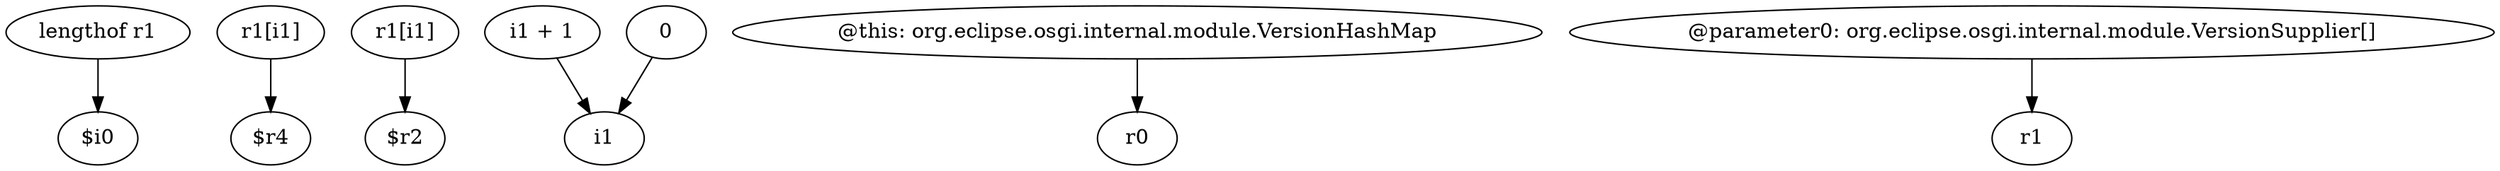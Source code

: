 digraph g {
0[label="lengthof r1"]
1[label="$i0"]
0->1[label=""]
2[label="r1[i1]"]
3[label="$r4"]
2->3[label=""]
4[label="r1[i1]"]
5[label="$r2"]
4->5[label=""]
6[label="i1 + 1"]
7[label="i1"]
6->7[label=""]
8[label="@this: org.eclipse.osgi.internal.module.VersionHashMap"]
9[label="r0"]
8->9[label=""]
10[label="0"]
10->7[label=""]
11[label="@parameter0: org.eclipse.osgi.internal.module.VersionSupplier[]"]
12[label="r1"]
11->12[label=""]
}